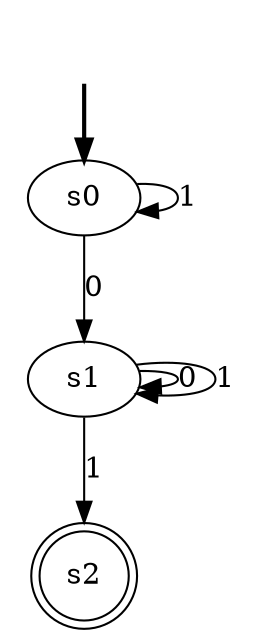 digraph {
	fake0 [style=invisible]
	s2 [shape=doublecircle]
	s0 [root=true]
	s1
	fake0 -> s0 [style=bold]
	s1 -> s1 [label=0]
	s0 -> s0 [label=1]
	s1 -> s2 [label=1]
	s1 -> s1 [label=1]
	s0 -> s1 [label=0]
}

